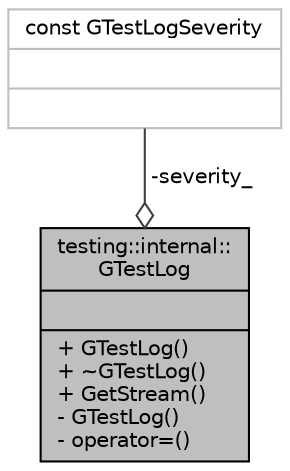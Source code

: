 digraph "testing::internal::GTestLog"
{
 // LATEX_PDF_SIZE
  bgcolor="transparent";
  edge [fontname="Helvetica",fontsize="10",labelfontname="Helvetica",labelfontsize="10"];
  node [fontname="Helvetica",fontsize="10",shape=record];
  Node1 [label="{testing::internal::\lGTestLog\n||+ GTestLog()\l+ ~GTestLog()\l+ GetStream()\l- GTestLog()\l- operator=()\l}",height=0.2,width=0.4,color="black", fillcolor="grey75", style="filled", fontcolor="black",tooltip=" "];
  Node2 -> Node1 [color="grey25",fontsize="10",style="solid",label=" -severity_" ,arrowhead="odiamond",fontname="Helvetica"];
  Node2 [label="{const GTestLogSeverity\n||}",height=0.2,width=0.4,color="grey75",tooltip=" "];
}
